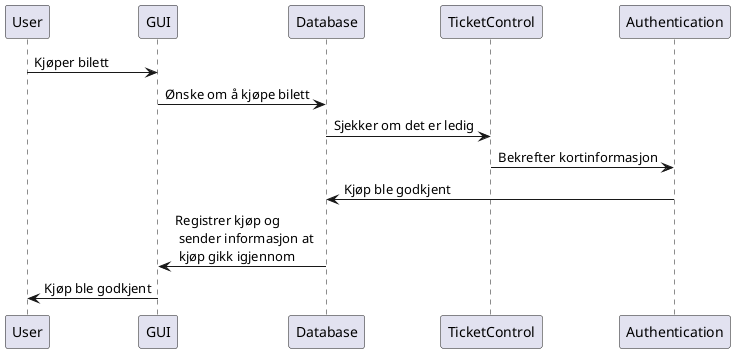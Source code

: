 @startuml
'Brukeren klarte å kjøpe bilett uten noen feil

User -> GUI: Kjøper bilett
GUI -> Database: Ønske om å kjøpe bilett
Database -> TicketControl: Sjekker om det er ledig
TicketControl -> Authentication: Bekrefter kortinformasjon
Authentication -> Database: Kjøp ble godkjent
Database -> GUI: Registrer kjøp og \n sender informasjon at \n kjøp gikk igjennom
GUI -> User: Kjøp ble godkjent



@enduml